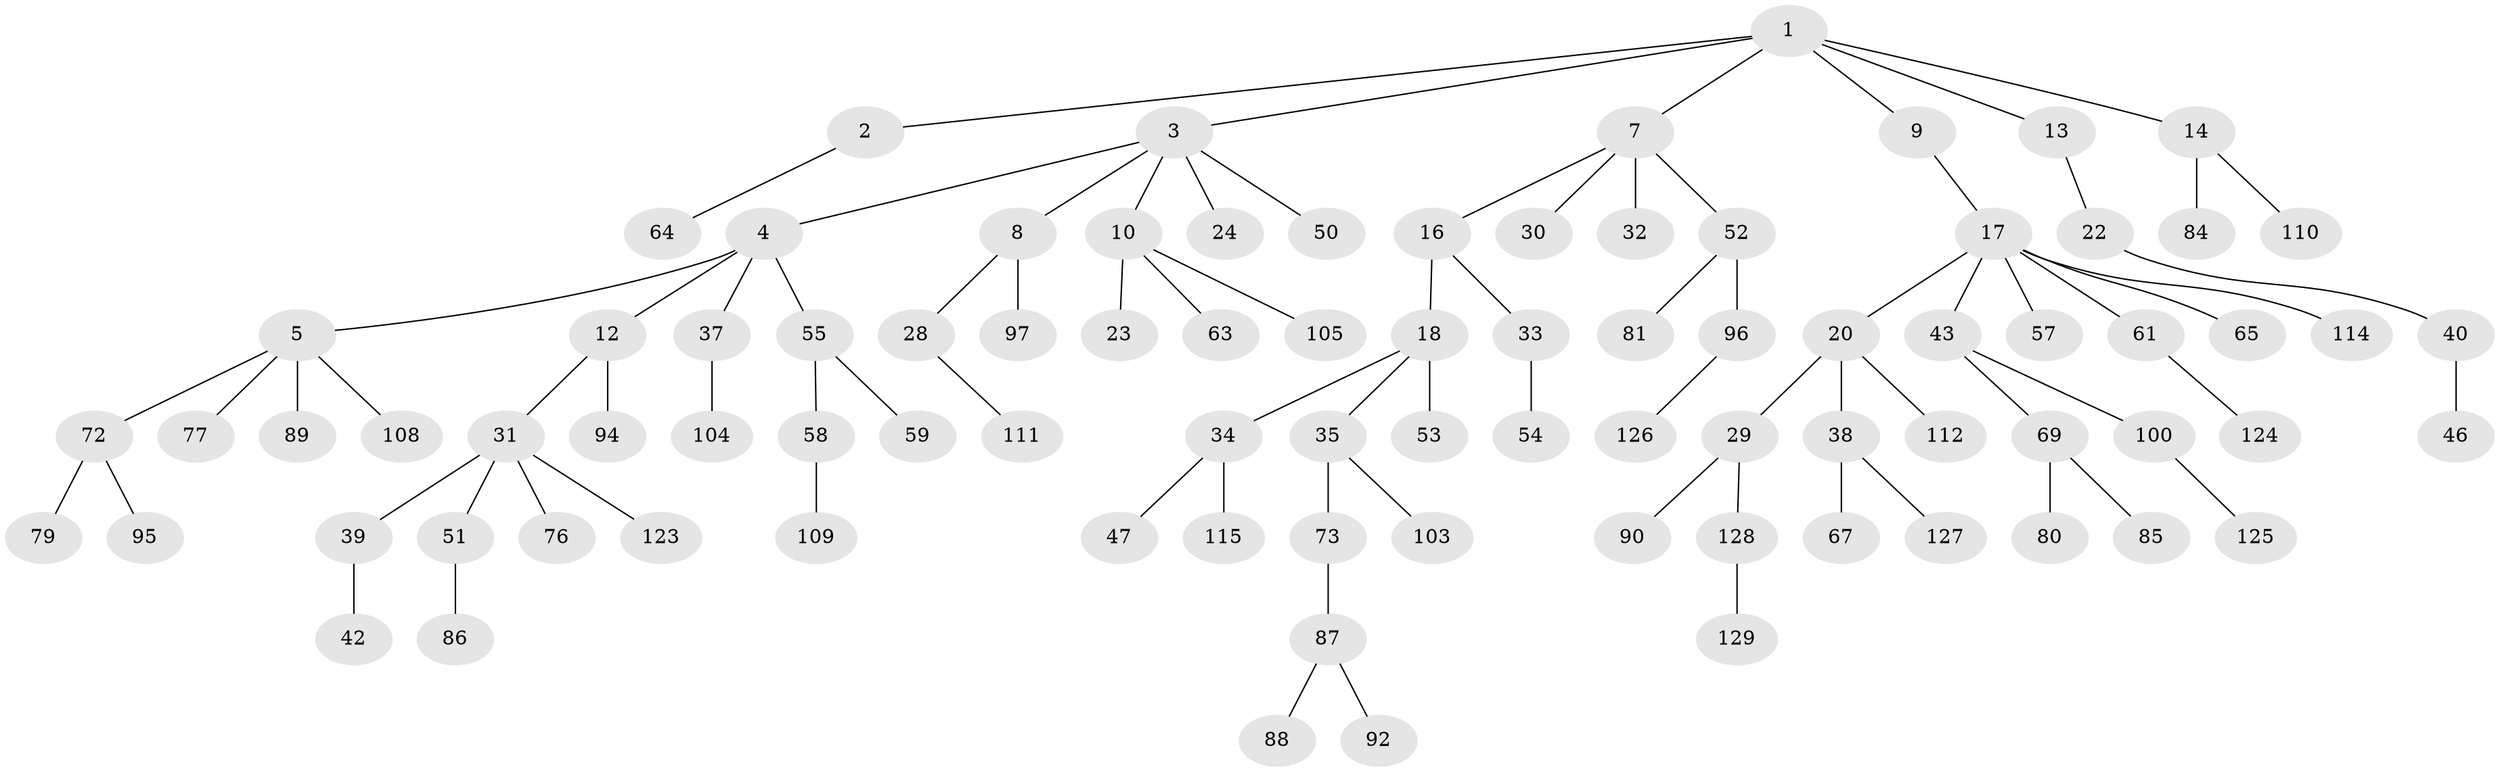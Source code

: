 // Generated by graph-tools (version 1.1) at 2025/52/02/27/25 19:52:13]
// undirected, 87 vertices, 86 edges
graph export_dot {
graph [start="1"]
  node [color=gray90,style=filled];
  1 [super="+11"];
  2 [super="+15"];
  3 [super="+6"];
  4 [super="+45"];
  5 [super="+71"];
  7 [super="+26"];
  8 [super="+27"];
  9 [super="+107"];
  10 [super="+75"];
  12 [super="+74"];
  13 [super="+21"];
  14 [super="+25"];
  16 [super="+56"];
  17 [super="+44"];
  18 [super="+19"];
  20 [super="+82"];
  22;
  23;
  24;
  28;
  29 [super="+49"];
  30;
  31 [super="+36"];
  32;
  33 [super="+91"];
  34 [super="+66"];
  35;
  37;
  38 [super="+41"];
  39;
  40;
  42;
  43 [super="+48"];
  46 [super="+78"];
  47 [super="+60"];
  50;
  51;
  52;
  53 [super="+118"];
  54;
  55 [super="+120"];
  57;
  58 [super="+62"];
  59;
  61 [super="+68"];
  63;
  64;
  65 [super="+101"];
  67 [super="+122"];
  69 [super="+70"];
  72 [super="+83"];
  73 [super="+102"];
  76;
  77 [super="+99"];
  79;
  80;
  81;
  84 [super="+93"];
  85 [super="+119"];
  86 [super="+106"];
  87 [super="+113"];
  88;
  89;
  90;
  92;
  94 [super="+98"];
  95;
  96;
  97;
  100 [super="+121"];
  103 [super="+116"];
  104 [super="+117"];
  105;
  108;
  109;
  110;
  111;
  112;
  114;
  115;
  123;
  124;
  125;
  126;
  127;
  128;
  129;
  1 -- 2;
  1 -- 3;
  1 -- 7;
  1 -- 9;
  1 -- 13;
  1 -- 14;
  2 -- 64;
  3 -- 4;
  3 -- 8;
  3 -- 10;
  3 -- 24;
  3 -- 50;
  4 -- 5;
  4 -- 12;
  4 -- 37;
  4 -- 55;
  5 -- 72;
  5 -- 89;
  5 -- 108;
  5 -- 77;
  7 -- 16;
  7 -- 30;
  7 -- 32;
  7 -- 52;
  8 -- 28;
  8 -- 97;
  9 -- 17;
  10 -- 23;
  10 -- 63;
  10 -- 105;
  12 -- 31;
  12 -- 94;
  13 -- 22;
  14 -- 110;
  14 -- 84;
  16 -- 18;
  16 -- 33;
  17 -- 20;
  17 -- 43;
  17 -- 61;
  17 -- 65;
  17 -- 114;
  17 -- 57;
  18 -- 34;
  18 -- 53;
  18 -- 35;
  20 -- 29;
  20 -- 38;
  20 -- 112;
  22 -- 40;
  28 -- 111;
  29 -- 90;
  29 -- 128;
  31 -- 76;
  31 -- 51;
  31 -- 123;
  31 -- 39;
  33 -- 54;
  34 -- 47;
  34 -- 115;
  35 -- 73;
  35 -- 103;
  37 -- 104;
  38 -- 67;
  38 -- 127;
  39 -- 42;
  40 -- 46;
  43 -- 69;
  43 -- 100;
  51 -- 86;
  52 -- 81;
  52 -- 96;
  55 -- 58;
  55 -- 59;
  58 -- 109;
  61 -- 124;
  69 -- 85;
  69 -- 80;
  72 -- 79;
  72 -- 95;
  73 -- 87;
  87 -- 88;
  87 -- 92;
  96 -- 126;
  100 -- 125;
  128 -- 129;
}

